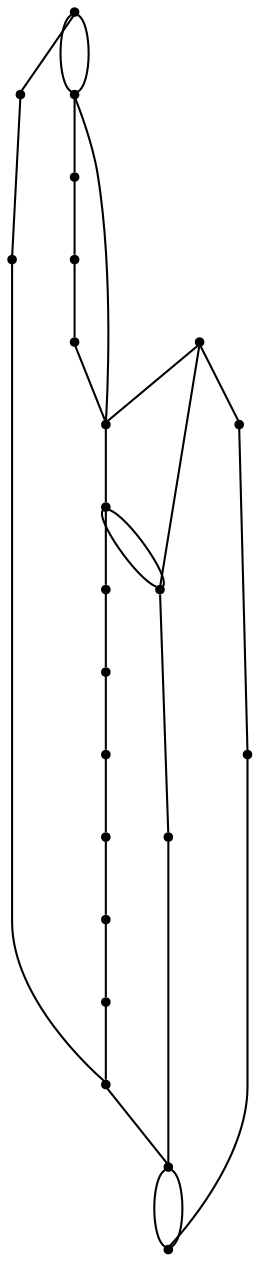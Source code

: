 graph {
  node [shape=point,comment="{\"directed\":false,\"doi\":\"10.1007/978-3-642-00219-9_27\",\"figure\":\"6\"}"]

  v0 [pos="1287.5199164102241,904.9684830978451"]
  v1 [pos="1287.5199164102244,838.2775740069362"]
  v2 [pos="620.3571257125499,871.6230285523907"]
  v3 [pos="620.3571257125499,988.3321194614816"]
  v4 [pos="620.35712571255,1421.8230285523905"]
  v5 [pos="620.35712571255,1338.4593921887542"]
  v6 [pos="620.3571257125499,1488.5139376432999"]
  v7 [pos="1287.5199164102244,1138.386664916027"]
  v8 [pos="1287.5199164102241,1605.2230285523906"]
  v9 [pos="1254.1617768753406,1121.7139376432997"]
  v10 [pos="1187.445497805573,854.9503012796633"]
  v11 [pos="1170.7664280381314,938.3139376432998"]
  v12 [pos="1170.7664280381314,1405.1503012796634"]
  v13 [pos="1137.4082885032476,1238.4230285523906"]
  v14 [pos="1087.371079200922,1555.2048467342088"]
  v15 [pos="987.2966605962708,888.295755825118"]
  v16 [pos="870.5431722241779,1071.6957558251179"]
  v17 [pos="803.8268931544103,1005.0048467342087"]
  v18 [pos="853.864102456736,1671.9139376432997"]
  v19 [pos="787.1478233869684,838.2775740069362"]
  v20 [pos="737.110614084643,1271.768483097845"]
  v21 [pos="703.7524745497592,1221.7503012796633"]
  v22 [pos="620.3571257125499,1221.7503012796633"]

  v0 -- v1 [id="-1",pos="1287.5199164102241,904.9684830978451 1289.1060708511704,901.799701990723 1289.4319929965704,901.1485825851498 1290.301118717637,899.4122641702884 1293.0782489865323,893.8519747526748 1298.640653601358,882.739536897561 1298.640653601358,871.6230285523907 1298.640653601358,860.5065202072203 1293.0782489865323,849.3940823521066 1290.301118717637,843.833792934493 1287.5199164102244,838.2775740069362 1287.5199164102244,838.2775740069362 1287.5199164102244,838.2775740069362"]
  v2 -- v5 [id="-2",pos="620.3571257125499,871.6230285523907 617.5759234051371,877.1792474799474 617.5759234051371,877.1792474799474 617.5759234051371,877.1792474799474 614.7988567618436,882.739536897561 609.2363885214162,893.8519747526748 603.6780559451081,929.977574006936 598.1197869944018,966.1031732611975 592.5573187539743,1027.2337929344928 592.5573187539743,1093.924702025402 592.5573187539743,1160.6156111163111 598.1197869944018,1232.8668096248339 603.6780559451081,1274.5486278066521 609.2363885214162,1316.2304459884701 614.7988567618436,1327.3428838435839 617.5759234051371,1332.9031732611975 618.4450491262037,1334.639491676059 618.7709712716036,1335.290611081632 620.35712571255,1338.4593921887542"]
  v6 -- v4 [id="-3",pos="620.3571257125499,1488.5139376432999 620.35712571255,1421.8230285523905 620.35712571255,1421.8230285523905 620.35712571255,1421.8230285523905"]
  v6 -- v4 [id="-4",pos="620.3571257125499,1488.5139376432999 617.5759234051371,1482.9577187157429 617.5759234051371,1482.9577187157429 617.5759234051371,1482.9577187157429 614.7988567618436,1477.3974292981293 609.2363885214162,1466.2849914430158 609.2363885214162,1455.1684830978452 609.2363885214162,1444.0519747526746 614.7988567618436,1432.939536897561 617.5759234051371,1427.3792474799475 620.35712571255,1421.8230285523905 620.35712571255,1421.8230285523905 620.35712571255,1421.8230285523905"]
  v6 -- v18 [id="-5",pos="620.3571257125499,1488.5139376432999 853.864102456736,1671.9139376432997 853.864102456736,1671.9139376432997 853.864102456736,1671.9139376432997"]
  v22 -- v21 [id="-6",pos="620.3571257125499,1221.7503012796633 703.7524745497592,1221.7503012796633 703.7524745497592,1221.7503012796633 703.7524745497592,1221.7503012796633"]
  v3 -- v15 [id="-7",pos="620.3571257125499,988.3321194614816 987.2966605962708,888.295755825118 987.2966605962708,888.295755825118 987.2966605962708,888.295755825118"]
  v2 -- v19 [id="-8",pos="620.3571257125499,871.6230285523907 787.1478233869684,838.2775740069362 787.1478233869684,838.2775740069362 787.1478233869684,838.2775740069362"]
  v21 -- v20 [id="-9",pos="703.7524745497592,1221.7503012796633 737.110614084643,1271.768483097845 737.110614084643,1271.768483097845 737.110614084643,1271.768483097845"]
  v20 -- v16 [id="-10",pos="737.110614084643,1271.768483097845 870.5431722241779,1071.6957558251179 870.5431722241779,1071.6957558251179 870.5431722241779,1071.6957558251179"]
  v19 -- v10 [id="-11",pos="787.1478233869684,838.2775740069362 1187.445497805573,854.9503012796633 1187.445497805573,854.9503012796633 1187.445497805573,854.9503012796633"]
  v17 -- v11 [id="-12",pos="803.8268931544103,1005.0048467342087 1170.7664280381314,938.3139376432998 1170.7664280381314,938.3139376432998 1170.7664280381314,938.3139376432998"]
  v18 -- v8 [id="-13",pos="853.864102456736,1671.9139376432997 1287.5199164102241,1605.2230285523906 1287.5199164102241,1605.2230285523906 1287.5199164102241,1605.2230285523906"]
  v16 -- v17 [id="-14",pos="870.5431722241779,1071.6957558251179 803.8268931544103,1005.0048467342087 803.8268931544103,1005.0048467342087 803.8268931544103,1005.0048467342087"]
  v15 -- v0 [id="-17",pos="987.2966605962708,888.295755825118 1287.5199164102241,904.9684830978451 1287.5199164102241,904.9684830978451 1287.5199164102241,904.9684830978451"]
  v14 -- v12 [id="-18",pos="1087.371079200922,1555.2048467342088 1170.7664280381314,1405.1503012796634 1170.7664280381314,1405.1503012796634 1170.7664280381314,1405.1503012796634"]
  v13 -- v5 [id="-19",pos="1137.4082885032476,1238.4230285523906 620.35712571255,1338.4593921887542 620.35712571255,1338.4593921887542 620.35712571255,1338.4593921887542"]
  v12 -- v13 [id="-20",pos="1170.7664280381314,1405.1503012796634 1137.4082885032476,1238.4230285523906 1137.4082885032476,1238.4230285523906 1137.4082885032476,1238.4230285523906"]
  v11 -- v9 [id="-21",pos="1170.7664280381314,938.3139376432998 1254.1617768753406,1121.7139376432997 1254.1617768753406,1121.7139376432997 1254.1617768753406,1121.7139376432997"]
  v10 -- v1 [id="-22",pos="1187.445497805573,854.9503012796633 1287.5199164102244,838.2775740069362 1287.5199164102244,838.2775740069362 1287.5199164102244,838.2775740069362"]
  v9 -- v7 [id="-23",pos="1254.1617768753406,1121.7139376432997 1287.5199164102244,1138.386664916027 1287.5199164102244,1138.386664916027 1287.5199164102244,1138.386664916027"]
  v8 -- v7 [id="-25",pos="1287.5199164102241,1605.2230285523906 1287.5199164102244,1138.386664916027 1287.5199164102244,1138.386664916027 1287.5199164102244,1138.386664916027"]
  v7 -- v0 [id="-26",pos="1287.5199164102244,1138.386664916027 1287.5199164102241,904.9684830978451 1287.5199164102241,904.9684830978451 1287.5199164102241,904.9684830978451"]
  v0 -- v1 [id="-27",pos="1287.5199164102241,904.9684830978451 1287.5199164102244,838.2775740069362 1287.5199164102244,838.2775740069362 1287.5199164102244,838.2775740069362"]
  v4 -- v5 [id="-31",pos="620.35712571255,1421.8230285523905 620.35712571255,1338.4593921887542 620.35712571255,1338.4593921887542 620.35712571255,1338.4593921887542"]
  v5 -- v22 [id="-32",pos="620.35712571255,1338.4593921887542 620.3571257125499,1221.7503012796633 620.3571257125499,1221.7503012796633 620.3571257125499,1221.7503012796633"]
  v4 -- v14 [id="-37",pos="620.35712571255,1421.8230285523905 1087.371079200922,1555.2048467342088 1087.371079200922,1555.2048467342088 1087.371079200922,1555.2048467342088"]
  v3 -- v2 [id="-40",pos="620.3571257125499,988.3321194614816 620.3571257125499,871.6230285523907 620.3571257125499,871.6230285523907 620.3571257125499,871.6230285523907"]
  v3 -- v22 [id="-41",pos="620.3571257125499,988.3321194614816 617.5759234051371,996.6684830978452 617.5759234051371,996.6684830978452 617.5759234051371,996.6684830978452 614.7988567618436,1005.0048467342087 609.2363885214162,1021.6775740069361 606.4593218781228,1052.2428838435837 603.6780559451081,1082.8122641702885 603.6780559451081,1127.2701565708567 606.4593218781228,1157.8395368975612 609.2363885214162,1188.4048467342088 614.7988567618436,1205.0775740069362 617.5759234051371,1213.4139376432997 620.3571257125499,1221.7503012796633 617.5759234051371,1213.4139376432997 617.5759234051371,1213.4139376432997 620.3571257125499,1221.7503012796633 620.3571257125499,1221.7503012796633 620.3571257125499,1221.7503012796633"]
  v22 -- v3 [id="-43",pos="620.3571257125499,1221.7503012796633 620.3571257125499,988.3321194614816 620.3571257125499,988.3321194614816 620.3571257125499,988.3321194614816"]
}